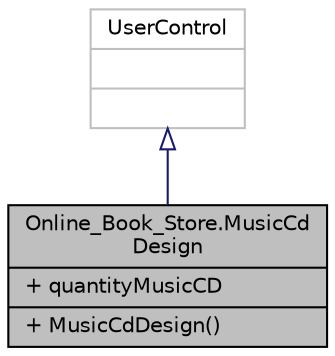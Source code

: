 digraph "Online_Book_Store.MusicCdDesign"
{
 // LATEX_PDF_SIZE
  edge [fontname="Helvetica",fontsize="10",labelfontname="Helvetica",labelfontsize="10"];
  node [fontname="Helvetica",fontsize="10",shape=record];
  Node1 [label="{Online_Book_Store.MusicCd\lDesign\n|+ quantityMusicCD\l|+ MusicCdDesign()\l}",height=0.2,width=0.4,color="black", fillcolor="grey75", style="filled", fontcolor="black",tooltip="This file includes to cd information."];
  Node2 -> Node1 [dir="back",color="midnightblue",fontsize="10",style="solid",arrowtail="onormal",fontname="Helvetica"];
  Node2 [label="{UserControl\n||}",height=0.2,width=0.4,color="grey75", fillcolor="white", style="filled",tooltip=" "];
}
